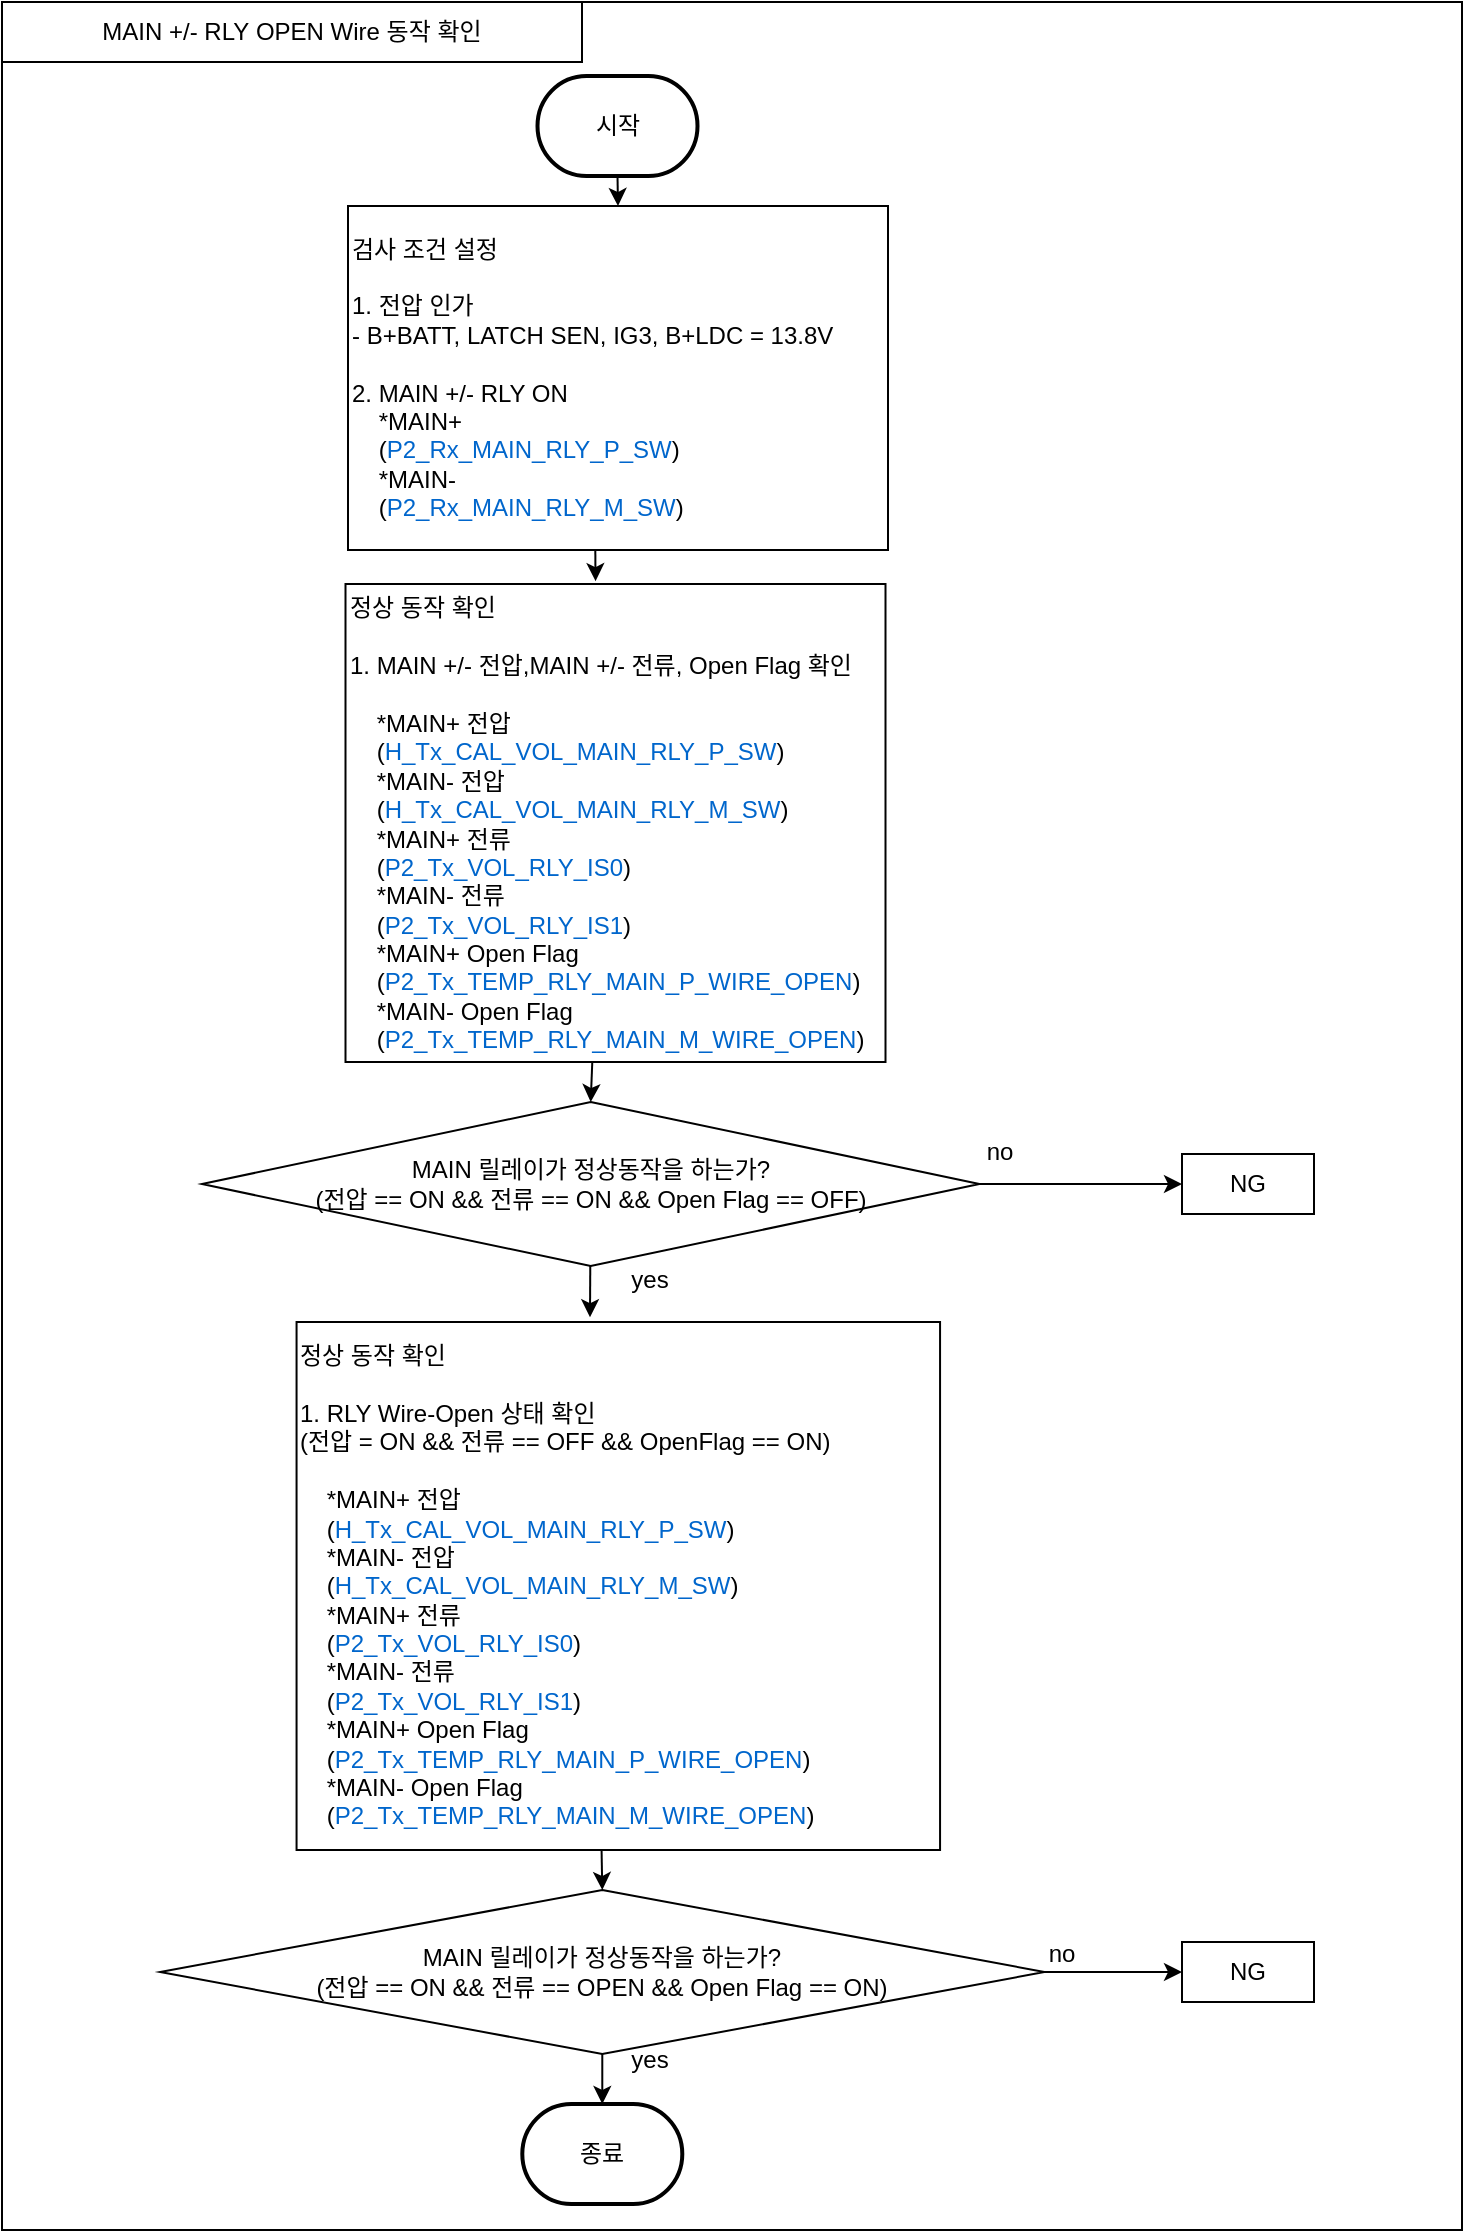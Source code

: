 <mxfile version="22.1.21" type="github">
  <diagram name="페이지-1" id="_W1y1FGJqFL61t6Za5zC">
    <mxGraphModel dx="1647" dy="-150" grid="1" gridSize="10" guides="1" tooltips="1" connect="1" arrows="1" fold="1" page="1" pageScale="1" pageWidth="827" pageHeight="1169" math="0" shadow="0">
      <root>
        <mxCell id="0" />
        <mxCell id="1" parent="0" />
        <mxCell id="sF5B2mHv0RzWMkK-KNg3-1" value="" style="rounded=0;whiteSpace=wrap;html=1;" parent="1" vertex="1">
          <mxGeometry x="40" y="1206" width="730" height="1114" as="geometry" />
        </mxCell>
        <mxCell id="sF5B2mHv0RzWMkK-KNg3-2" value="시작" style="strokeWidth=2;html=1;shape=mxgraph.flowchart.terminator;whiteSpace=wrap;" parent="1" vertex="1">
          <mxGeometry x="307.75" y="1243" width="80" height="50" as="geometry" />
        </mxCell>
        <mxCell id="sF5B2mHv0RzWMkK-KNg3-6" value="" style="endArrow=classic;html=1;rounded=0;exitX=0.5;exitY=1;exitDx=0;exitDy=0;exitPerimeter=0;entryX=0.5;entryY=0;entryDx=0;entryDy=0;" parent="1" source="sF5B2mHv0RzWMkK-KNg3-2" target="sF5B2mHv0RzWMkK-KNg3-4" edge="1">
          <mxGeometry width="50" height="50" relative="1" as="geometry">
            <mxPoint x="60.75" y="1343" as="sourcePoint" />
            <mxPoint x="110.75" y="1293" as="targetPoint" />
          </mxGeometry>
        </mxCell>
        <mxCell id="sF5B2mHv0RzWMkK-KNg3-8" value="&lt;div&gt;MAIN +/- RLY&amp;nbsp;&lt;span style=&quot;background-color: initial;&quot;&gt;OPEN Wire 동작 확인&lt;/span&gt;&lt;/div&gt;" style="rounded=0;whiteSpace=wrap;html=1;" parent="1" vertex="1">
          <mxGeometry x="40" y="1206" width="290" height="30" as="geometry" />
        </mxCell>
        <mxCell id="sF5B2mHv0RzWMkK-KNg3-3" value="종료" style="strokeWidth=2;html=1;shape=mxgraph.flowchart.terminator;whiteSpace=wrap;" parent="1" vertex="1">
          <mxGeometry x="300.15" y="2257" width="80" height="50" as="geometry" />
        </mxCell>
        <mxCell id="sF5B2mHv0RzWMkK-KNg3-4" value="검사 조건 설정&lt;br&gt;&lt;br&gt;1. 전압 인가&lt;br&gt;- B+BATT, LATCH SEN, IG3, B+LDC = 13.8V&lt;br&gt;&lt;br&gt;2. MAIN +/- RLY ON&lt;br style=&quot;border-color: var(--border-color);&quot;&gt;&amp;nbsp; &amp;nbsp; *MAIN+&lt;br style=&quot;border-color: var(--border-color);&quot;&gt;&amp;nbsp; &amp;nbsp; (&lt;font style=&quot;border-color: var(--border-color);&quot; color=&quot;#0066cc&quot;&gt;P2_Rx_MAIN_RLY_P_SW&lt;/font&gt;)&lt;br style=&quot;border-color: var(--border-color);&quot;&gt;&amp;nbsp; &amp;nbsp; *MAIN-&lt;br style=&quot;border-color: var(--border-color);&quot;&gt;&amp;nbsp; &amp;nbsp; (&lt;font style=&quot;border-color: var(--border-color);&quot; color=&quot;#0066cc&quot;&gt;P2_Rx_MAIN_RLY_M_SW&lt;/font&gt;)" style="rounded=0;whiteSpace=wrap;html=1;align=left;" parent="1" vertex="1">
          <mxGeometry x="213" y="1308" width="270" height="172" as="geometry" />
        </mxCell>
        <mxCell id="sF5B2mHv0RzWMkK-KNg3-7" value="" style="endArrow=classic;html=1;rounded=0;exitX=0.5;exitY=1;exitDx=0;exitDy=0;entryX=0.5;entryY=0;entryDx=0;entryDy=0;entryPerimeter=0;" parent="1" source="sF5B2mHv0RzWMkK-KNg3-57" target="sF5B2mHv0RzWMkK-KNg3-3" edge="1">
          <mxGeometry width="50" height="50" relative="1" as="geometry">
            <mxPoint x="338.74" y="2235.28" as="sourcePoint" />
            <mxPoint x="117.13" y="2246" as="targetPoint" />
          </mxGeometry>
        </mxCell>
        <mxCell id="sF5B2mHv0RzWMkK-KNg3-22" value="yes" style="text;html=1;strokeColor=none;fillColor=none;align=center;verticalAlign=middle;whiteSpace=wrap;rounded=0;" parent="1" vertex="1">
          <mxGeometry x="334.38" y="2220" width="60" height="30" as="geometry" />
        </mxCell>
        <mxCell id="sF5B2mHv0RzWMkK-KNg3-40" value="" style="endArrow=classic;html=1;rounded=0;exitX=0.457;exitY=1;exitDx=0;exitDy=0;entryX=0.5;entryY=0;entryDx=0;entryDy=0;exitPerimeter=0;" parent="1" target="sF5B2mHv0RzWMkK-KNg3-41" edge="1" source="sF5B2mHv0RzWMkK-KNg3-53">
          <mxGeometry width="50" height="50" relative="1" as="geometry">
            <mxPoint x="335.05" y="1729" as="sourcePoint" />
            <mxPoint x="338.16" y="1828.988" as="targetPoint" />
          </mxGeometry>
        </mxCell>
        <mxCell id="sF5B2mHv0RzWMkK-KNg3-41" value="MAIN 릴레이가 정상동작을 하는가?&lt;br&gt;(전압 == ON &amp;amp;&amp;amp;&amp;nbsp;전류 == ON &amp;amp;&amp;amp;&amp;nbsp;Open Flag == OFF)" style="rhombus;whiteSpace=wrap;html=1;" parent="1" vertex="1">
          <mxGeometry x="140" y="1756" width="388.72" height="82" as="geometry" />
        </mxCell>
        <mxCell id="sF5B2mHv0RzWMkK-KNg3-43" value="" style="endArrow=classic;html=1;rounded=0;entryX=0.456;entryY=-0.009;entryDx=0;entryDy=0;entryPerimeter=0;" parent="1" source="sF5B2mHv0RzWMkK-KNg3-41" target="sF5B2mHv0RzWMkK-KNg3-56" edge="1">
          <mxGeometry width="50" height="50" relative="1" as="geometry">
            <mxPoint x="334.8" y="1898" as="sourcePoint" />
            <mxPoint x="333.197" y="1849.95" as="targetPoint" />
          </mxGeometry>
        </mxCell>
        <mxCell id="sF5B2mHv0RzWMkK-KNg3-46" value="yes" style="text;html=1;strokeColor=none;fillColor=none;align=center;verticalAlign=middle;whiteSpace=wrap;rounded=0;" parent="1" vertex="1">
          <mxGeometry x="334.38" y="1830" width="60" height="30" as="geometry" />
        </mxCell>
        <mxCell id="sF5B2mHv0RzWMkK-KNg3-47" value="NG" style="rounded=0;whiteSpace=wrap;html=1;align=center;" parent="1" vertex="1">
          <mxGeometry x="630" y="1782" width="66" height="30" as="geometry" />
        </mxCell>
        <mxCell id="sF5B2mHv0RzWMkK-KNg3-48" value="" style="endArrow=classic;html=1;rounded=0;exitX=1;exitY=0.5;exitDx=0;exitDy=0;entryX=0;entryY=0.5;entryDx=0;entryDy=0;" parent="1" source="sF5B2mHv0RzWMkK-KNg3-41" target="sF5B2mHv0RzWMkK-KNg3-47" edge="1">
          <mxGeometry width="50" height="50" relative="1" as="geometry">
            <mxPoint x="541.8" y="1859" as="sourcePoint" />
            <mxPoint x="591.8" y="1809" as="targetPoint" />
          </mxGeometry>
        </mxCell>
        <mxCell id="sF5B2mHv0RzWMkK-KNg3-49" value="no" style="text;html=1;strokeColor=none;fillColor=none;align=center;verticalAlign=middle;whiteSpace=wrap;rounded=0;" parent="1" vertex="1">
          <mxGeometry x="509.03" y="1766" width="60" height="30" as="geometry" />
        </mxCell>
        <mxCell id="sF5B2mHv0RzWMkK-KNg3-50" value="NG" style="rounded=0;whiteSpace=wrap;html=1;align=center;" parent="1" vertex="1">
          <mxGeometry x="630" y="2176" width="66" height="30" as="geometry" />
        </mxCell>
        <mxCell id="sF5B2mHv0RzWMkK-KNg3-51" value="" style="endArrow=classic;html=1;rounded=0;entryX=0;entryY=0.5;entryDx=0;entryDy=0;exitX=0.989;exitY=0.5;exitDx=0;exitDy=0;exitPerimeter=0;" parent="1" source="sF5B2mHv0RzWMkK-KNg3-57" target="sF5B2mHv0RzWMkK-KNg3-50" edge="1">
          <mxGeometry width="50" height="50" relative="1" as="geometry">
            <mxPoint x="573.425" y="2187.684" as="sourcePoint" />
            <mxPoint x="701.59" y="2136" as="targetPoint" />
          </mxGeometry>
        </mxCell>
        <mxCell id="sF5B2mHv0RzWMkK-KNg3-52" value="no" style="text;html=1;strokeColor=none;fillColor=none;align=center;verticalAlign=middle;whiteSpace=wrap;rounded=0;" parent="1" vertex="1">
          <mxGeometry x="540" y="2167" width="60" height="30" as="geometry" />
        </mxCell>
        <mxCell id="sF5B2mHv0RzWMkK-KNg3-53" value="정상 동작 확인&lt;br&gt;&lt;br&gt;1. MAIN +/- 전압,MAIN +/-&amp;nbsp;전류, Open Flag 확인&lt;br&gt;&lt;br&gt;&amp;nbsp; &amp;nbsp; *MAIN+ 전압&lt;br&gt;&amp;nbsp; &amp;nbsp;&amp;nbsp;(&lt;font color=&quot;#0066cc&quot;&gt;H_Tx_CAL_VOL_MAIN_RLY_P_SW&lt;/font&gt;)&lt;br&gt;&amp;nbsp; &amp;nbsp;&amp;nbsp;*MAIN- 전압&lt;br&gt;&amp;nbsp; &amp;nbsp;&amp;nbsp;(&lt;font color=&quot;#0066cc&quot;&gt;H_Tx_CAL_VOL_MAIN_RLY_M_SW&lt;/font&gt;)&lt;br&gt;&amp;nbsp; &amp;nbsp;&amp;nbsp;*MAIN+ 전류&lt;br style=&quot;border-color: var(--border-color);&quot;&gt;&amp;nbsp; &amp;nbsp;&amp;nbsp;(&lt;font color=&quot;#0066cc&quot;&gt;P2_Tx_VOL_RLY_IS0&lt;/font&gt;)&lt;br style=&quot;border-color: var(--border-color);&quot;&gt;&amp;nbsp; &amp;nbsp;&amp;nbsp;*MAIN- 전류&lt;br style=&quot;border-color: var(--border-color);&quot;&gt;&amp;nbsp; &amp;nbsp;&amp;nbsp;(&lt;font color=&quot;#0066cc&quot;&gt;P2_Tx_VOL_RLY_IS1&lt;/font&gt;)&lt;br&gt;&amp;nbsp; &amp;nbsp;&amp;nbsp;*MAIN+ Open Flag&lt;br style=&quot;border-color: var(--border-color);&quot;&gt;&amp;nbsp; &amp;nbsp;&amp;nbsp;(&lt;font color=&quot;#0066cc&quot;&gt;P2_Tx_TEMP_RLY_MAIN_P_WIRE_OPEN&lt;/font&gt;)&lt;br style=&quot;border-color: var(--border-color);&quot;&gt;&amp;nbsp; &amp;nbsp;&amp;nbsp;*MAIN- Open Flag&lt;br style=&quot;border-color: var(--border-color);&quot;&gt;&amp;nbsp; &amp;nbsp;&amp;nbsp;(&lt;font color=&quot;#0066cc&quot;&gt;P2_Tx_TEMP_RLY_MAIN_M_WIRE_OPEN&lt;/font&gt;)" style="rounded=0;whiteSpace=wrap;html=1;align=left;" parent="1" vertex="1">
          <mxGeometry x="211.75" y="1497" width="270" height="239" as="geometry" />
        </mxCell>
        <mxCell id="sF5B2mHv0RzWMkK-KNg3-54" value="" style="endArrow=classic;html=1;rounded=0;exitX=0.458;exitY=1;exitDx=0;exitDy=0;exitPerimeter=0;entryX=0.463;entryY=-0.006;entryDx=0;entryDy=0;entryPerimeter=0;" parent="1" source="sF5B2mHv0RzWMkK-KNg3-4" target="sF5B2mHv0RzWMkK-KNg3-53" edge="1">
          <mxGeometry width="50" height="50" relative="1" as="geometry">
            <mxPoint x="337.3" y="1490.488" as="sourcePoint" />
            <mxPoint x="560" y="1439" as="targetPoint" />
          </mxGeometry>
        </mxCell>
        <mxCell id="sF5B2mHv0RzWMkK-KNg3-56" value="정상 동작 확인&lt;br&gt;&lt;br&gt;1. RLY Wire-Open 상태 확인&lt;br style=&quot;border-color: var(--border-color);&quot;&gt;(전압 = ON &amp;amp;&amp;amp; 전류 == OFF &amp;amp;&amp;amp; OpenFlag == ON)&lt;br&gt;&lt;br&gt;&amp;nbsp; &amp;nbsp;&amp;nbsp;*MAIN+ 전압&lt;br&gt;&amp;nbsp; &amp;nbsp;&amp;nbsp;(&lt;font color=&quot;#0066cc&quot;&gt;H_Tx_CAL_VOL_MAIN_RLY_P_SW&lt;/font&gt;)&lt;br&gt;&amp;nbsp; &amp;nbsp;&amp;nbsp;*MAIN- 전압&lt;br&gt;&amp;nbsp; &amp;nbsp;&amp;nbsp;(&lt;font color=&quot;#0066cc&quot;&gt;H_Tx_CAL_VOL_MAIN_RLY_M_SW&lt;/font&gt;)&lt;br&gt;&amp;nbsp; &amp;nbsp;&amp;nbsp;*MAIN+ 전류&lt;br style=&quot;border-color: var(--border-color);&quot;&gt;&amp;nbsp; &amp;nbsp;&amp;nbsp;(&lt;font color=&quot;#0066cc&quot;&gt;P2_Tx_VOL_RLY_IS0&lt;/font&gt;)&lt;br style=&quot;border-color: var(--border-color);&quot;&gt;&amp;nbsp; &amp;nbsp;&amp;nbsp;*MAIN- 전류&lt;br style=&quot;border-color: var(--border-color);&quot;&gt;&amp;nbsp; &amp;nbsp;&amp;nbsp;(&lt;font color=&quot;#0066cc&quot;&gt;P2_Tx_VOL_RLY_IS1&lt;/font&gt;)&lt;br&gt;&amp;nbsp; &amp;nbsp;&amp;nbsp;*MAIN+ Open Flag&lt;br style=&quot;border-color: var(--border-color);&quot;&gt;&amp;nbsp; &amp;nbsp;&amp;nbsp;(&lt;font color=&quot;#0066cc&quot;&gt;P2_Tx_TEMP_RLY_MAIN_P_WIRE_OPEN&lt;/font&gt;)&lt;br style=&quot;border-color: var(--border-color);&quot;&gt;&amp;nbsp; &amp;nbsp;&amp;nbsp;*MAIN- Open Flag&lt;br style=&quot;border-color: var(--border-color);&quot;&gt;&amp;nbsp; &amp;nbsp;&amp;nbsp;(&lt;font color=&quot;#0066cc&quot;&gt;P2_Tx_TEMP_RLY_MAIN_M_WIRE_OPEN&lt;/font&gt;)" style="rounded=0;whiteSpace=wrap;html=1;align=left;" parent="1" vertex="1">
          <mxGeometry x="187.28" y="1866" width="321.75" height="264" as="geometry" />
        </mxCell>
        <mxCell id="sF5B2mHv0RzWMkK-KNg3-57" value="MAIN 릴레이가 정상동작을 하는가?&lt;br style=&quot;border-color: var(--border-color);&quot;&gt;(전압 == ON &amp;amp;&amp;amp;&amp;nbsp;전류 == OPEN &amp;amp;&amp;amp;&amp;nbsp;Open Flag == ON)" style="rhombus;whiteSpace=wrap;html=1;" parent="1" vertex="1">
          <mxGeometry x="119.07" y="2150" width="442.15" height="82" as="geometry" />
        </mxCell>
        <mxCell id="sF5B2mHv0RzWMkK-KNg3-58" value="" style="endArrow=classic;html=1;rounded=0;exitX=0.474;exitY=1.001;exitDx=0;exitDy=0;exitPerimeter=0;entryX=0.5;entryY=0;entryDx=0;entryDy=0;" parent="1" source="sF5B2mHv0RzWMkK-KNg3-56" target="sF5B2mHv0RzWMkK-KNg3-57" edge="1">
          <mxGeometry width="50" height="50" relative="1" as="geometry">
            <mxPoint x="560" y="2153" as="sourcePoint" />
            <mxPoint x="610" y="2103" as="targetPoint" />
          </mxGeometry>
        </mxCell>
      </root>
    </mxGraphModel>
  </diagram>
</mxfile>
